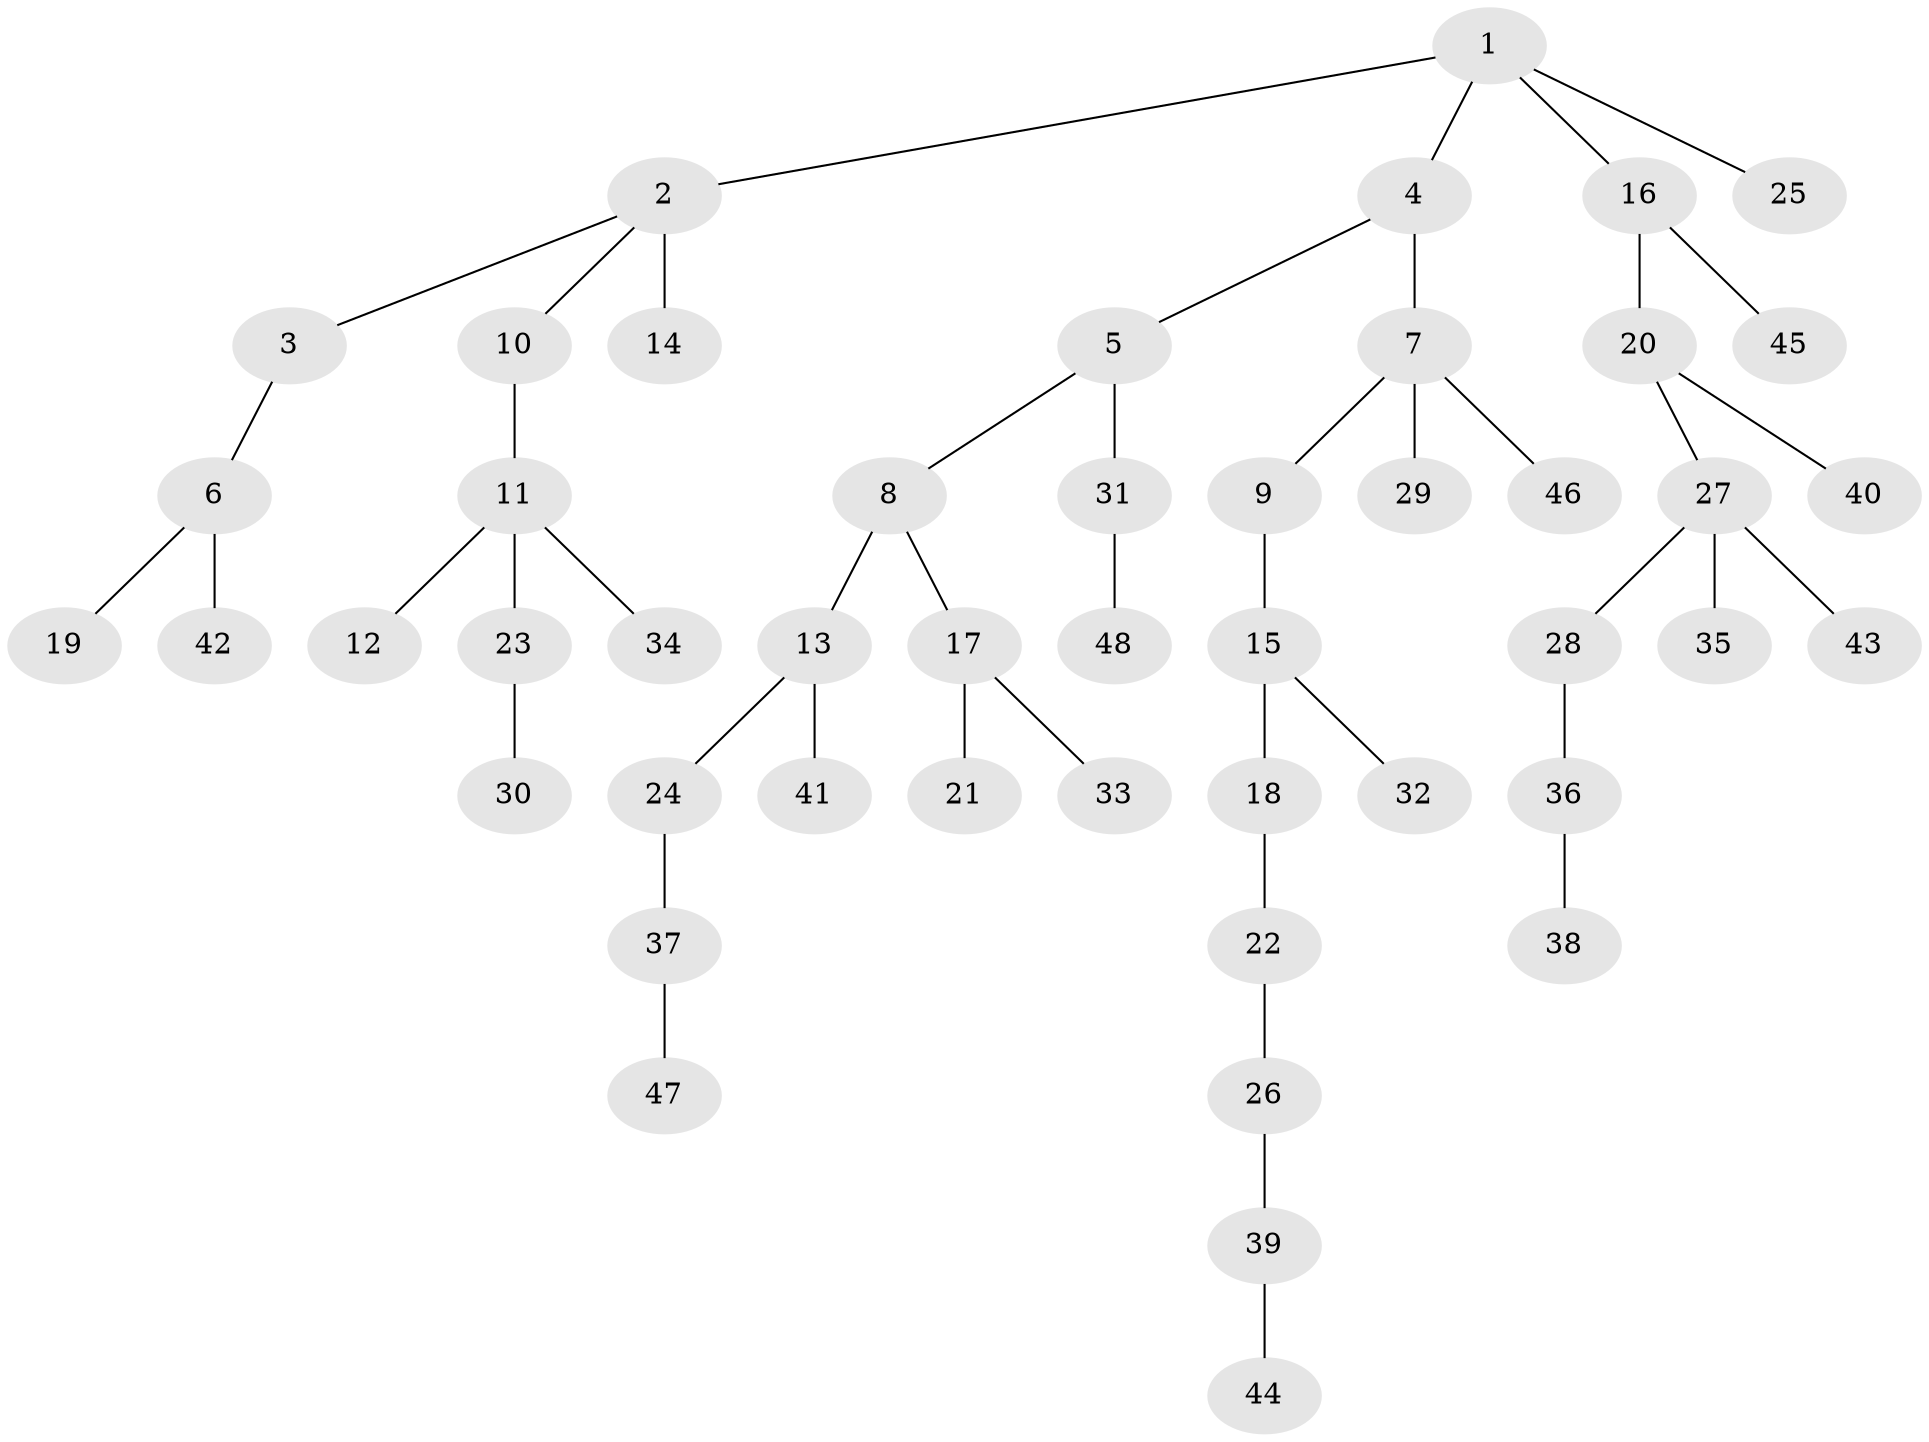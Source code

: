 // original degree distribution, {5: 0.03260869565217391, 4: 0.08695652173913043, 3: 0.14130434782608695, 1: 0.4782608695652174, 2: 0.25, 6: 0.010869565217391304}
// Generated by graph-tools (version 1.1) at 2025/36/03/09/25 02:36:30]
// undirected, 48 vertices, 47 edges
graph export_dot {
graph [start="1"]
  node [color=gray90,style=filled];
  1;
  2;
  3;
  4;
  5;
  6;
  7;
  8;
  9;
  10;
  11;
  12;
  13;
  14;
  15;
  16;
  17;
  18;
  19;
  20;
  21;
  22;
  23;
  24;
  25;
  26;
  27;
  28;
  29;
  30;
  31;
  32;
  33;
  34;
  35;
  36;
  37;
  38;
  39;
  40;
  41;
  42;
  43;
  44;
  45;
  46;
  47;
  48;
  1 -- 2 [weight=1.0];
  1 -- 4 [weight=1.0];
  1 -- 16 [weight=1.0];
  1 -- 25 [weight=1.0];
  2 -- 3 [weight=1.0];
  2 -- 10 [weight=1.0];
  2 -- 14 [weight=3.0];
  3 -- 6 [weight=1.0];
  4 -- 5 [weight=1.0];
  4 -- 7 [weight=2.0];
  5 -- 8 [weight=1.0];
  5 -- 31 [weight=1.0];
  6 -- 19 [weight=1.0];
  6 -- 42 [weight=1.0];
  7 -- 9 [weight=1.0];
  7 -- 29 [weight=1.0];
  7 -- 46 [weight=1.0];
  8 -- 13 [weight=2.0];
  8 -- 17 [weight=1.0];
  9 -- 15 [weight=1.0];
  10 -- 11 [weight=1.0];
  11 -- 12 [weight=1.0];
  11 -- 23 [weight=1.0];
  11 -- 34 [weight=1.0];
  13 -- 24 [weight=1.0];
  13 -- 41 [weight=1.0];
  15 -- 18 [weight=2.0];
  15 -- 32 [weight=1.0];
  16 -- 20 [weight=3.0];
  16 -- 45 [weight=1.0];
  17 -- 21 [weight=1.0];
  17 -- 33 [weight=1.0];
  18 -- 22 [weight=1.0];
  20 -- 27 [weight=1.0];
  20 -- 40 [weight=1.0];
  22 -- 26 [weight=1.0];
  23 -- 30 [weight=2.0];
  24 -- 37 [weight=1.0];
  26 -- 39 [weight=1.0];
  27 -- 28 [weight=1.0];
  27 -- 35 [weight=1.0];
  27 -- 43 [weight=1.0];
  28 -- 36 [weight=1.0];
  31 -- 48 [weight=1.0];
  36 -- 38 [weight=1.0];
  37 -- 47 [weight=1.0];
  39 -- 44 [weight=1.0];
}
